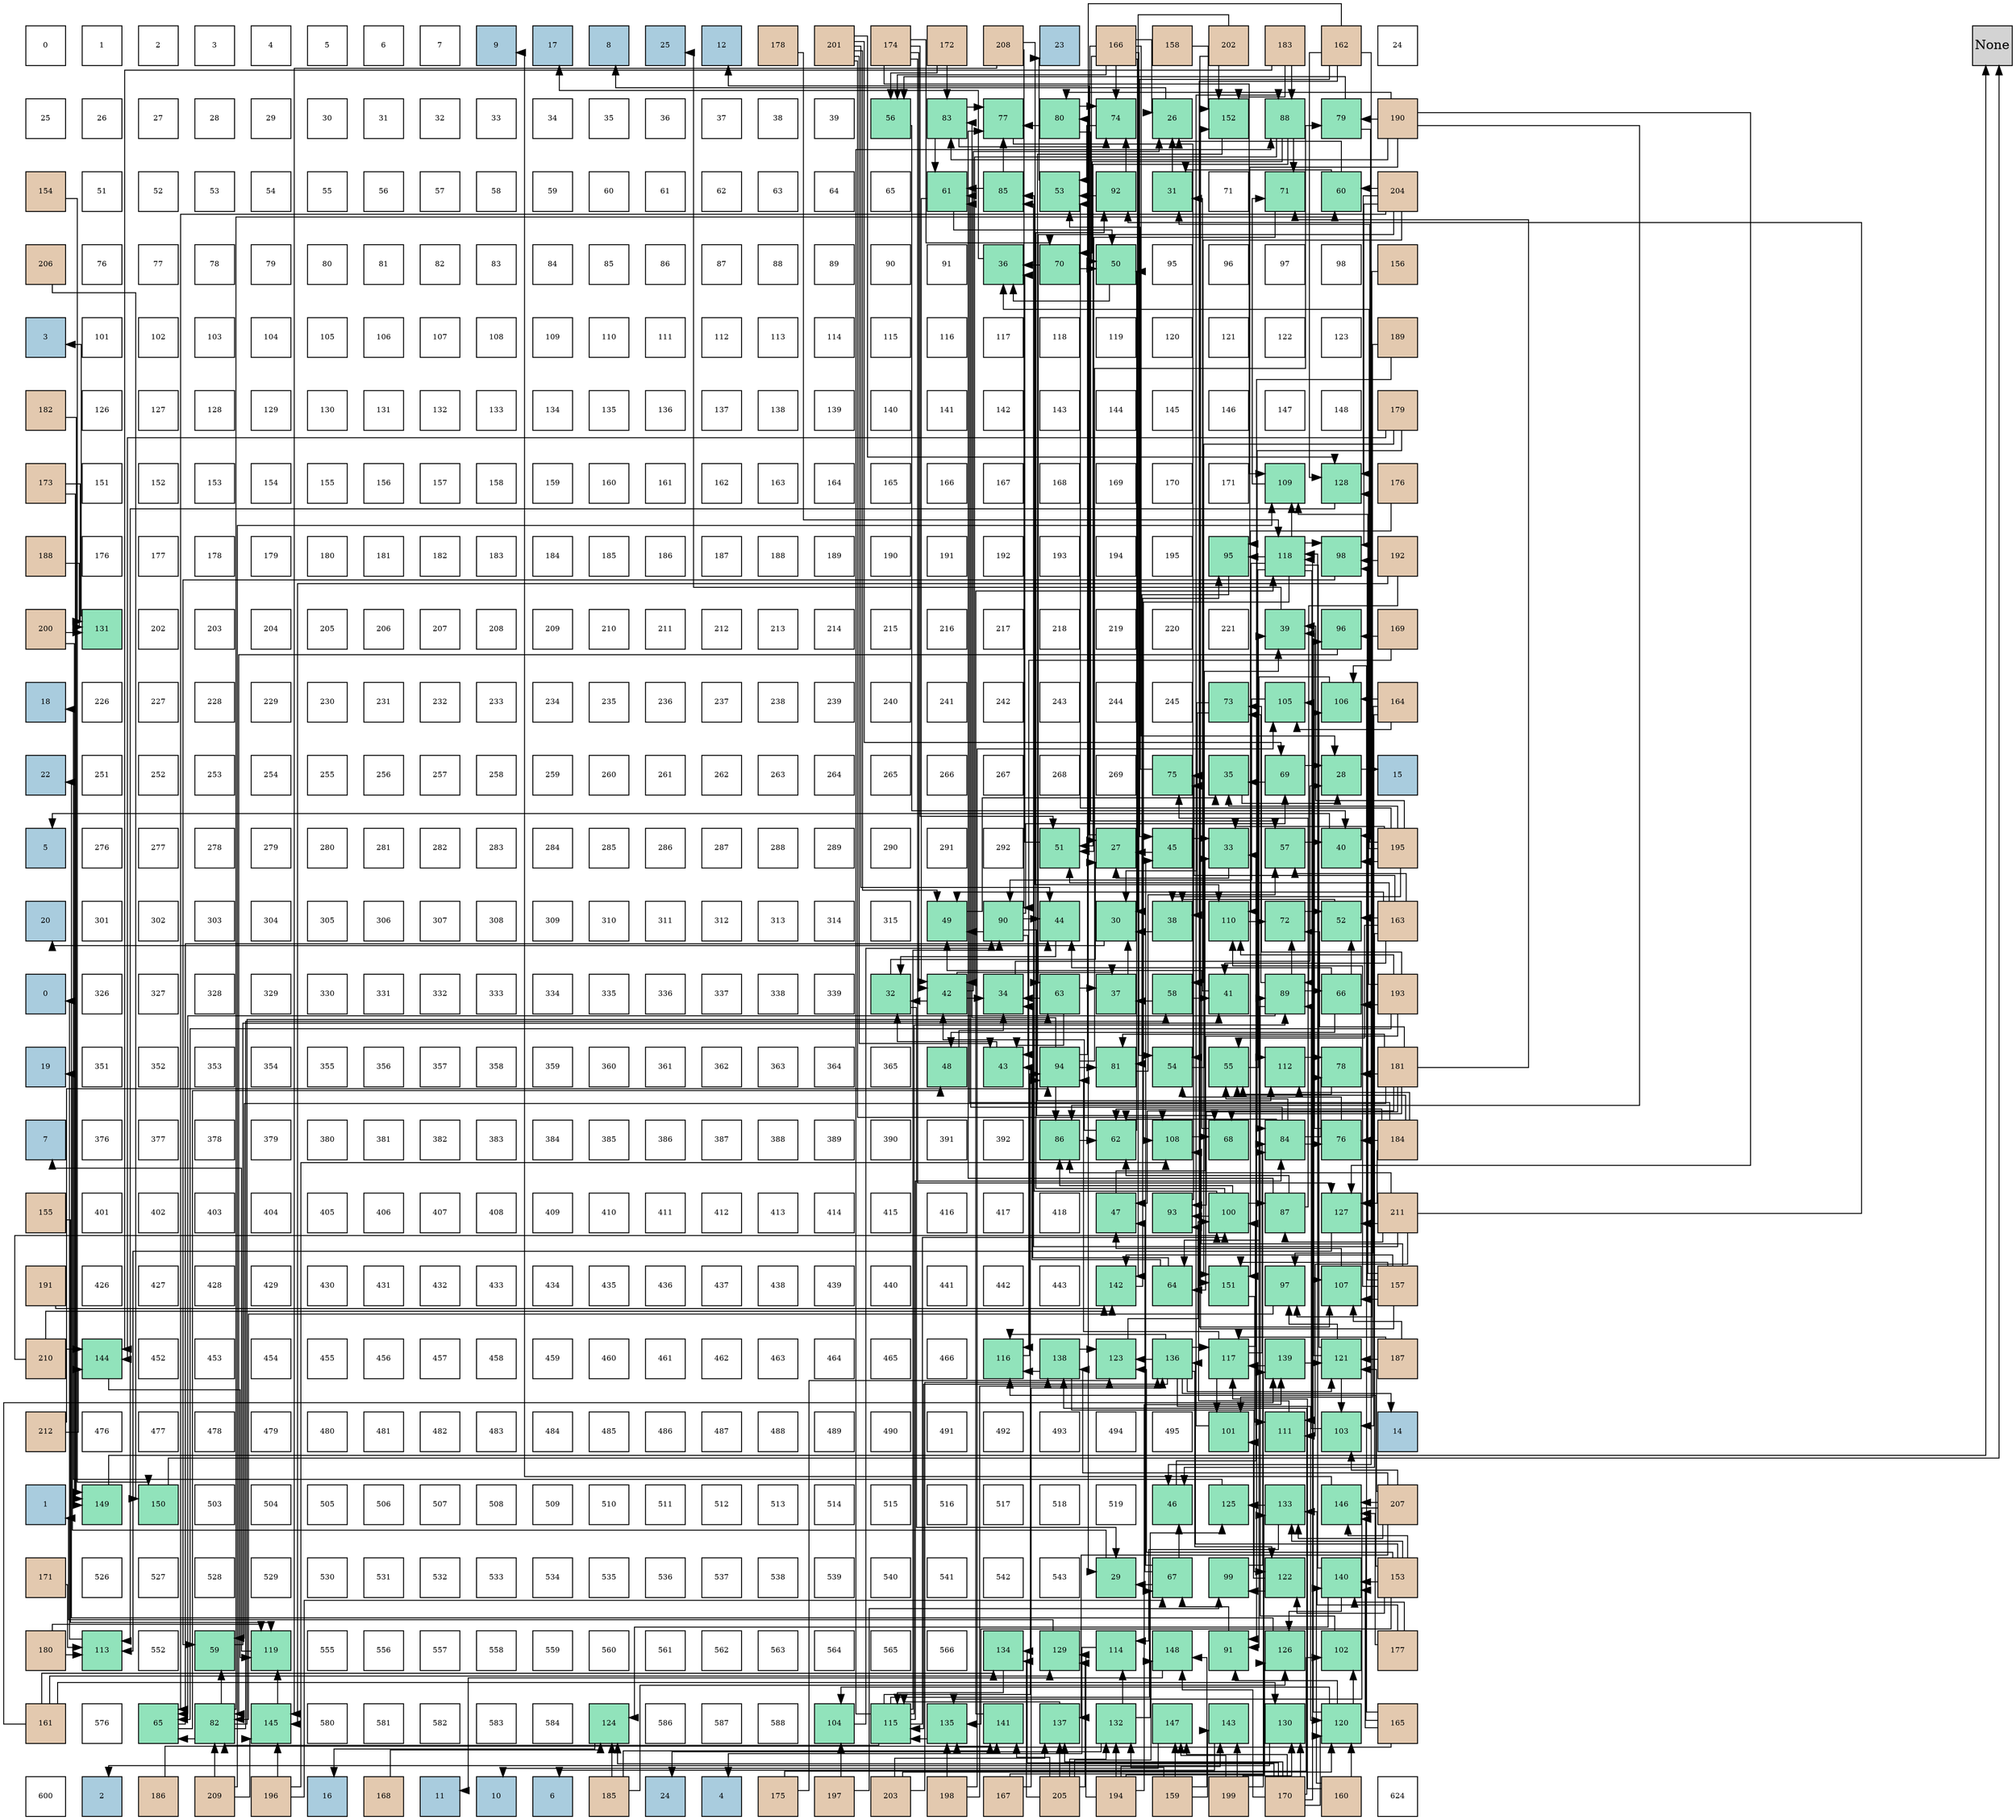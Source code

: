 digraph layout{
 rankdir=TB;
 splines=ortho;
 node [style=filled shape=square fixedsize=true width=0.6];
0[label="0", fontsize=8, fillcolor="#ffffff"];
1[label="1", fontsize=8, fillcolor="#ffffff"];
2[label="2", fontsize=8, fillcolor="#ffffff"];
3[label="3", fontsize=8, fillcolor="#ffffff"];
4[label="4", fontsize=8, fillcolor="#ffffff"];
5[label="5", fontsize=8, fillcolor="#ffffff"];
6[label="6", fontsize=8, fillcolor="#ffffff"];
7[label="7", fontsize=8, fillcolor="#ffffff"];
8[label="9", fontsize=8, fillcolor="#a9ccde"];
9[label="17", fontsize=8, fillcolor="#a9ccde"];
10[label="8", fontsize=8, fillcolor="#a9ccde"];
11[label="25", fontsize=8, fillcolor="#a9ccde"];
12[label="12", fontsize=8, fillcolor="#a9ccde"];
13[label="178", fontsize=8, fillcolor="#e3c9af"];
14[label="201", fontsize=8, fillcolor="#e3c9af"];
15[label="174", fontsize=8, fillcolor="#e3c9af"];
16[label="172", fontsize=8, fillcolor="#e3c9af"];
17[label="208", fontsize=8, fillcolor="#e3c9af"];
18[label="23", fontsize=8, fillcolor="#a9ccde"];
19[label="166", fontsize=8, fillcolor="#e3c9af"];
20[label="158", fontsize=8, fillcolor="#e3c9af"];
21[label="202", fontsize=8, fillcolor="#e3c9af"];
22[label="183", fontsize=8, fillcolor="#e3c9af"];
23[label="162", fontsize=8, fillcolor="#e3c9af"];
24[label="24", fontsize=8, fillcolor="#ffffff"];
25[label="25", fontsize=8, fillcolor="#ffffff"];
26[label="26", fontsize=8, fillcolor="#ffffff"];
27[label="27", fontsize=8, fillcolor="#ffffff"];
28[label="28", fontsize=8, fillcolor="#ffffff"];
29[label="29", fontsize=8, fillcolor="#ffffff"];
30[label="30", fontsize=8, fillcolor="#ffffff"];
31[label="31", fontsize=8, fillcolor="#ffffff"];
32[label="32", fontsize=8, fillcolor="#ffffff"];
33[label="33", fontsize=8, fillcolor="#ffffff"];
34[label="34", fontsize=8, fillcolor="#ffffff"];
35[label="35", fontsize=8, fillcolor="#ffffff"];
36[label="36", fontsize=8, fillcolor="#ffffff"];
37[label="37", fontsize=8, fillcolor="#ffffff"];
38[label="38", fontsize=8, fillcolor="#ffffff"];
39[label="39", fontsize=8, fillcolor="#ffffff"];
40[label="56", fontsize=8, fillcolor="#91e3bb"];
41[label="83", fontsize=8, fillcolor="#91e3bb"];
42[label="77", fontsize=8, fillcolor="#91e3bb"];
43[label="80", fontsize=8, fillcolor="#91e3bb"];
44[label="74", fontsize=8, fillcolor="#91e3bb"];
45[label="26", fontsize=8, fillcolor="#91e3bb"];
46[label="152", fontsize=8, fillcolor="#91e3bb"];
47[label="88", fontsize=8, fillcolor="#91e3bb"];
48[label="79", fontsize=8, fillcolor="#91e3bb"];
49[label="190", fontsize=8, fillcolor="#e3c9af"];
50[label="154", fontsize=8, fillcolor="#e3c9af"];
51[label="51", fontsize=8, fillcolor="#ffffff"];
52[label="52", fontsize=8, fillcolor="#ffffff"];
53[label="53", fontsize=8, fillcolor="#ffffff"];
54[label="54", fontsize=8, fillcolor="#ffffff"];
55[label="55", fontsize=8, fillcolor="#ffffff"];
56[label="56", fontsize=8, fillcolor="#ffffff"];
57[label="57", fontsize=8, fillcolor="#ffffff"];
58[label="58", fontsize=8, fillcolor="#ffffff"];
59[label="59", fontsize=8, fillcolor="#ffffff"];
60[label="60", fontsize=8, fillcolor="#ffffff"];
61[label="61", fontsize=8, fillcolor="#ffffff"];
62[label="62", fontsize=8, fillcolor="#ffffff"];
63[label="63", fontsize=8, fillcolor="#ffffff"];
64[label="64", fontsize=8, fillcolor="#ffffff"];
65[label="65", fontsize=8, fillcolor="#ffffff"];
66[label="61", fontsize=8, fillcolor="#91e3bb"];
67[label="85", fontsize=8, fillcolor="#91e3bb"];
68[label="53", fontsize=8, fillcolor="#91e3bb"];
69[label="92", fontsize=8, fillcolor="#91e3bb"];
70[label="31", fontsize=8, fillcolor="#91e3bb"];
71[label="71", fontsize=8, fillcolor="#ffffff"];
72[label="71", fontsize=8, fillcolor="#91e3bb"];
73[label="60", fontsize=8, fillcolor="#91e3bb"];
74[label="204", fontsize=8, fillcolor="#e3c9af"];
75[label="206", fontsize=8, fillcolor="#e3c9af"];
76[label="76", fontsize=8, fillcolor="#ffffff"];
77[label="77", fontsize=8, fillcolor="#ffffff"];
78[label="78", fontsize=8, fillcolor="#ffffff"];
79[label="79", fontsize=8, fillcolor="#ffffff"];
80[label="80", fontsize=8, fillcolor="#ffffff"];
81[label="81", fontsize=8, fillcolor="#ffffff"];
82[label="82", fontsize=8, fillcolor="#ffffff"];
83[label="83", fontsize=8, fillcolor="#ffffff"];
84[label="84", fontsize=8, fillcolor="#ffffff"];
85[label="85", fontsize=8, fillcolor="#ffffff"];
86[label="86", fontsize=8, fillcolor="#ffffff"];
87[label="87", fontsize=8, fillcolor="#ffffff"];
88[label="88", fontsize=8, fillcolor="#ffffff"];
89[label="89", fontsize=8, fillcolor="#ffffff"];
90[label="90", fontsize=8, fillcolor="#ffffff"];
91[label="91", fontsize=8, fillcolor="#ffffff"];
92[label="36", fontsize=8, fillcolor="#91e3bb"];
93[label="70", fontsize=8, fillcolor="#91e3bb"];
94[label="50", fontsize=8, fillcolor="#91e3bb"];
95[label="95", fontsize=8, fillcolor="#ffffff"];
96[label="96", fontsize=8, fillcolor="#ffffff"];
97[label="97", fontsize=8, fillcolor="#ffffff"];
98[label="98", fontsize=8, fillcolor="#ffffff"];
99[label="156", fontsize=8, fillcolor="#e3c9af"];
100[label="3", fontsize=8, fillcolor="#a9ccde"];
101[label="101", fontsize=8, fillcolor="#ffffff"];
102[label="102", fontsize=8, fillcolor="#ffffff"];
103[label="103", fontsize=8, fillcolor="#ffffff"];
104[label="104", fontsize=8, fillcolor="#ffffff"];
105[label="105", fontsize=8, fillcolor="#ffffff"];
106[label="106", fontsize=8, fillcolor="#ffffff"];
107[label="107", fontsize=8, fillcolor="#ffffff"];
108[label="108", fontsize=8, fillcolor="#ffffff"];
109[label="109", fontsize=8, fillcolor="#ffffff"];
110[label="110", fontsize=8, fillcolor="#ffffff"];
111[label="111", fontsize=8, fillcolor="#ffffff"];
112[label="112", fontsize=8, fillcolor="#ffffff"];
113[label="113", fontsize=8, fillcolor="#ffffff"];
114[label="114", fontsize=8, fillcolor="#ffffff"];
115[label="115", fontsize=8, fillcolor="#ffffff"];
116[label="116", fontsize=8, fillcolor="#ffffff"];
117[label="117", fontsize=8, fillcolor="#ffffff"];
118[label="118", fontsize=8, fillcolor="#ffffff"];
119[label="119", fontsize=8, fillcolor="#ffffff"];
120[label="120", fontsize=8, fillcolor="#ffffff"];
121[label="121", fontsize=8, fillcolor="#ffffff"];
122[label="122", fontsize=8, fillcolor="#ffffff"];
123[label="123", fontsize=8, fillcolor="#ffffff"];
124[label="189", fontsize=8, fillcolor="#e3c9af"];
125[label="182", fontsize=8, fillcolor="#e3c9af"];
126[label="126", fontsize=8, fillcolor="#ffffff"];
127[label="127", fontsize=8, fillcolor="#ffffff"];
128[label="128", fontsize=8, fillcolor="#ffffff"];
129[label="129", fontsize=8, fillcolor="#ffffff"];
130[label="130", fontsize=8, fillcolor="#ffffff"];
131[label="131", fontsize=8, fillcolor="#ffffff"];
132[label="132", fontsize=8, fillcolor="#ffffff"];
133[label="133", fontsize=8, fillcolor="#ffffff"];
134[label="134", fontsize=8, fillcolor="#ffffff"];
135[label="135", fontsize=8, fillcolor="#ffffff"];
136[label="136", fontsize=8, fillcolor="#ffffff"];
137[label="137", fontsize=8, fillcolor="#ffffff"];
138[label="138", fontsize=8, fillcolor="#ffffff"];
139[label="139", fontsize=8, fillcolor="#ffffff"];
140[label="140", fontsize=8, fillcolor="#ffffff"];
141[label="141", fontsize=8, fillcolor="#ffffff"];
142[label="142", fontsize=8, fillcolor="#ffffff"];
143[label="143", fontsize=8, fillcolor="#ffffff"];
144[label="144", fontsize=8, fillcolor="#ffffff"];
145[label="145", fontsize=8, fillcolor="#ffffff"];
146[label="146", fontsize=8, fillcolor="#ffffff"];
147[label="147", fontsize=8, fillcolor="#ffffff"];
148[label="148", fontsize=8, fillcolor="#ffffff"];
149[label="179", fontsize=8, fillcolor="#e3c9af"];
150[label="173", fontsize=8, fillcolor="#e3c9af"];
151[label="151", fontsize=8, fillcolor="#ffffff"];
152[label="152", fontsize=8, fillcolor="#ffffff"];
153[label="153", fontsize=8, fillcolor="#ffffff"];
154[label="154", fontsize=8, fillcolor="#ffffff"];
155[label="155", fontsize=8, fillcolor="#ffffff"];
156[label="156", fontsize=8, fillcolor="#ffffff"];
157[label="157", fontsize=8, fillcolor="#ffffff"];
158[label="158", fontsize=8, fillcolor="#ffffff"];
159[label="159", fontsize=8, fillcolor="#ffffff"];
160[label="160", fontsize=8, fillcolor="#ffffff"];
161[label="161", fontsize=8, fillcolor="#ffffff"];
162[label="162", fontsize=8, fillcolor="#ffffff"];
163[label="163", fontsize=8, fillcolor="#ffffff"];
164[label="164", fontsize=8, fillcolor="#ffffff"];
165[label="165", fontsize=8, fillcolor="#ffffff"];
166[label="166", fontsize=8, fillcolor="#ffffff"];
167[label="167", fontsize=8, fillcolor="#ffffff"];
168[label="168", fontsize=8, fillcolor="#ffffff"];
169[label="169", fontsize=8, fillcolor="#ffffff"];
170[label="170", fontsize=8, fillcolor="#ffffff"];
171[label="171", fontsize=8, fillcolor="#ffffff"];
172[label="109", fontsize=8, fillcolor="#91e3bb"];
173[label="128", fontsize=8, fillcolor="#91e3bb"];
174[label="176", fontsize=8, fillcolor="#e3c9af"];
175[label="188", fontsize=8, fillcolor="#e3c9af"];
176[label="176", fontsize=8, fillcolor="#ffffff"];
177[label="177", fontsize=8, fillcolor="#ffffff"];
178[label="178", fontsize=8, fillcolor="#ffffff"];
179[label="179", fontsize=8, fillcolor="#ffffff"];
180[label="180", fontsize=8, fillcolor="#ffffff"];
181[label="181", fontsize=8, fillcolor="#ffffff"];
182[label="182", fontsize=8, fillcolor="#ffffff"];
183[label="183", fontsize=8, fillcolor="#ffffff"];
184[label="184", fontsize=8, fillcolor="#ffffff"];
185[label="185", fontsize=8, fillcolor="#ffffff"];
186[label="186", fontsize=8, fillcolor="#ffffff"];
187[label="187", fontsize=8, fillcolor="#ffffff"];
188[label="188", fontsize=8, fillcolor="#ffffff"];
189[label="189", fontsize=8, fillcolor="#ffffff"];
190[label="190", fontsize=8, fillcolor="#ffffff"];
191[label="191", fontsize=8, fillcolor="#ffffff"];
192[label="192", fontsize=8, fillcolor="#ffffff"];
193[label="193", fontsize=8, fillcolor="#ffffff"];
194[label="194", fontsize=8, fillcolor="#ffffff"];
195[label="195", fontsize=8, fillcolor="#ffffff"];
196[label="95", fontsize=8, fillcolor="#91e3bb"];
197[label="118", fontsize=8, fillcolor="#91e3bb"];
198[label="98", fontsize=8, fillcolor="#91e3bb"];
199[label="192", fontsize=8, fillcolor="#e3c9af"];
200[label="200", fontsize=8, fillcolor="#e3c9af"];
201[label="131", fontsize=8, fillcolor="#91e3bb"];
202[label="202", fontsize=8, fillcolor="#ffffff"];
203[label="203", fontsize=8, fillcolor="#ffffff"];
204[label="204", fontsize=8, fillcolor="#ffffff"];
205[label="205", fontsize=8, fillcolor="#ffffff"];
206[label="206", fontsize=8, fillcolor="#ffffff"];
207[label="207", fontsize=8, fillcolor="#ffffff"];
208[label="208", fontsize=8, fillcolor="#ffffff"];
209[label="209", fontsize=8, fillcolor="#ffffff"];
210[label="210", fontsize=8, fillcolor="#ffffff"];
211[label="211", fontsize=8, fillcolor="#ffffff"];
212[label="212", fontsize=8, fillcolor="#ffffff"];
213[label="213", fontsize=8, fillcolor="#ffffff"];
214[label="214", fontsize=8, fillcolor="#ffffff"];
215[label="215", fontsize=8, fillcolor="#ffffff"];
216[label="216", fontsize=8, fillcolor="#ffffff"];
217[label="217", fontsize=8, fillcolor="#ffffff"];
218[label="218", fontsize=8, fillcolor="#ffffff"];
219[label="219", fontsize=8, fillcolor="#ffffff"];
220[label="220", fontsize=8, fillcolor="#ffffff"];
221[label="221", fontsize=8, fillcolor="#ffffff"];
222[label="39", fontsize=8, fillcolor="#91e3bb"];
223[label="96", fontsize=8, fillcolor="#91e3bb"];
224[label="169", fontsize=8, fillcolor="#e3c9af"];
225[label="18", fontsize=8, fillcolor="#a9ccde"];
226[label="226", fontsize=8, fillcolor="#ffffff"];
227[label="227", fontsize=8, fillcolor="#ffffff"];
228[label="228", fontsize=8, fillcolor="#ffffff"];
229[label="229", fontsize=8, fillcolor="#ffffff"];
230[label="230", fontsize=8, fillcolor="#ffffff"];
231[label="231", fontsize=8, fillcolor="#ffffff"];
232[label="232", fontsize=8, fillcolor="#ffffff"];
233[label="233", fontsize=8, fillcolor="#ffffff"];
234[label="234", fontsize=8, fillcolor="#ffffff"];
235[label="235", fontsize=8, fillcolor="#ffffff"];
236[label="236", fontsize=8, fillcolor="#ffffff"];
237[label="237", fontsize=8, fillcolor="#ffffff"];
238[label="238", fontsize=8, fillcolor="#ffffff"];
239[label="239", fontsize=8, fillcolor="#ffffff"];
240[label="240", fontsize=8, fillcolor="#ffffff"];
241[label="241", fontsize=8, fillcolor="#ffffff"];
242[label="242", fontsize=8, fillcolor="#ffffff"];
243[label="243", fontsize=8, fillcolor="#ffffff"];
244[label="244", fontsize=8, fillcolor="#ffffff"];
245[label="245", fontsize=8, fillcolor="#ffffff"];
246[label="73", fontsize=8, fillcolor="#91e3bb"];
247[label="105", fontsize=8, fillcolor="#91e3bb"];
248[label="106", fontsize=8, fillcolor="#91e3bb"];
249[label="164", fontsize=8, fillcolor="#e3c9af"];
250[label="22", fontsize=8, fillcolor="#a9ccde"];
251[label="251", fontsize=8, fillcolor="#ffffff"];
252[label="252", fontsize=8, fillcolor="#ffffff"];
253[label="253", fontsize=8, fillcolor="#ffffff"];
254[label="254", fontsize=8, fillcolor="#ffffff"];
255[label="255", fontsize=8, fillcolor="#ffffff"];
256[label="256", fontsize=8, fillcolor="#ffffff"];
257[label="257", fontsize=8, fillcolor="#ffffff"];
258[label="258", fontsize=8, fillcolor="#ffffff"];
259[label="259", fontsize=8, fillcolor="#ffffff"];
260[label="260", fontsize=8, fillcolor="#ffffff"];
261[label="261", fontsize=8, fillcolor="#ffffff"];
262[label="262", fontsize=8, fillcolor="#ffffff"];
263[label="263", fontsize=8, fillcolor="#ffffff"];
264[label="264", fontsize=8, fillcolor="#ffffff"];
265[label="265", fontsize=8, fillcolor="#ffffff"];
266[label="266", fontsize=8, fillcolor="#ffffff"];
267[label="267", fontsize=8, fillcolor="#ffffff"];
268[label="268", fontsize=8, fillcolor="#ffffff"];
269[label="269", fontsize=8, fillcolor="#ffffff"];
270[label="75", fontsize=8, fillcolor="#91e3bb"];
271[label="35", fontsize=8, fillcolor="#91e3bb"];
272[label="69", fontsize=8, fillcolor="#91e3bb"];
273[label="28", fontsize=8, fillcolor="#91e3bb"];
274[label="15", fontsize=8, fillcolor="#a9ccde"];
275[label="5", fontsize=8, fillcolor="#a9ccde"];
276[label="276", fontsize=8, fillcolor="#ffffff"];
277[label="277", fontsize=8, fillcolor="#ffffff"];
278[label="278", fontsize=8, fillcolor="#ffffff"];
279[label="279", fontsize=8, fillcolor="#ffffff"];
280[label="280", fontsize=8, fillcolor="#ffffff"];
281[label="281", fontsize=8, fillcolor="#ffffff"];
282[label="282", fontsize=8, fillcolor="#ffffff"];
283[label="283", fontsize=8, fillcolor="#ffffff"];
284[label="284", fontsize=8, fillcolor="#ffffff"];
285[label="285", fontsize=8, fillcolor="#ffffff"];
286[label="286", fontsize=8, fillcolor="#ffffff"];
287[label="287", fontsize=8, fillcolor="#ffffff"];
288[label="288", fontsize=8, fillcolor="#ffffff"];
289[label="289", fontsize=8, fillcolor="#ffffff"];
290[label="290", fontsize=8, fillcolor="#ffffff"];
291[label="291", fontsize=8, fillcolor="#ffffff"];
292[label="292", fontsize=8, fillcolor="#ffffff"];
293[label="51", fontsize=8, fillcolor="#91e3bb"];
294[label="27", fontsize=8, fillcolor="#91e3bb"];
295[label="45", fontsize=8, fillcolor="#91e3bb"];
296[label="33", fontsize=8, fillcolor="#91e3bb"];
297[label="57", fontsize=8, fillcolor="#91e3bb"];
298[label="40", fontsize=8, fillcolor="#91e3bb"];
299[label="195", fontsize=8, fillcolor="#e3c9af"];
300[label="20", fontsize=8, fillcolor="#a9ccde"];
301[label="301", fontsize=8, fillcolor="#ffffff"];
302[label="302", fontsize=8, fillcolor="#ffffff"];
303[label="303", fontsize=8, fillcolor="#ffffff"];
304[label="304", fontsize=8, fillcolor="#ffffff"];
305[label="305", fontsize=8, fillcolor="#ffffff"];
306[label="306", fontsize=8, fillcolor="#ffffff"];
307[label="307", fontsize=8, fillcolor="#ffffff"];
308[label="308", fontsize=8, fillcolor="#ffffff"];
309[label="309", fontsize=8, fillcolor="#ffffff"];
310[label="310", fontsize=8, fillcolor="#ffffff"];
311[label="311", fontsize=8, fillcolor="#ffffff"];
312[label="312", fontsize=8, fillcolor="#ffffff"];
313[label="313", fontsize=8, fillcolor="#ffffff"];
314[label="314", fontsize=8, fillcolor="#ffffff"];
315[label="315", fontsize=8, fillcolor="#ffffff"];
316[label="49", fontsize=8, fillcolor="#91e3bb"];
317[label="90", fontsize=8, fillcolor="#91e3bb"];
318[label="44", fontsize=8, fillcolor="#91e3bb"];
319[label="30", fontsize=8, fillcolor="#91e3bb"];
320[label="38", fontsize=8, fillcolor="#91e3bb"];
321[label="110", fontsize=8, fillcolor="#91e3bb"];
322[label="72", fontsize=8, fillcolor="#91e3bb"];
323[label="52", fontsize=8, fillcolor="#91e3bb"];
324[label="163", fontsize=8, fillcolor="#e3c9af"];
325[label="0", fontsize=8, fillcolor="#a9ccde"];
326[label="326", fontsize=8, fillcolor="#ffffff"];
327[label="327", fontsize=8, fillcolor="#ffffff"];
328[label="328", fontsize=8, fillcolor="#ffffff"];
329[label="329", fontsize=8, fillcolor="#ffffff"];
330[label="330", fontsize=8, fillcolor="#ffffff"];
331[label="331", fontsize=8, fillcolor="#ffffff"];
332[label="332", fontsize=8, fillcolor="#ffffff"];
333[label="333", fontsize=8, fillcolor="#ffffff"];
334[label="334", fontsize=8, fillcolor="#ffffff"];
335[label="335", fontsize=8, fillcolor="#ffffff"];
336[label="336", fontsize=8, fillcolor="#ffffff"];
337[label="337", fontsize=8, fillcolor="#ffffff"];
338[label="338", fontsize=8, fillcolor="#ffffff"];
339[label="339", fontsize=8, fillcolor="#ffffff"];
340[label="32", fontsize=8, fillcolor="#91e3bb"];
341[label="42", fontsize=8, fillcolor="#91e3bb"];
342[label="34", fontsize=8, fillcolor="#91e3bb"];
343[label="63", fontsize=8, fillcolor="#91e3bb"];
344[label="37", fontsize=8, fillcolor="#91e3bb"];
345[label="58", fontsize=8, fillcolor="#91e3bb"];
346[label="41", fontsize=8, fillcolor="#91e3bb"];
347[label="89", fontsize=8, fillcolor="#91e3bb"];
348[label="66", fontsize=8, fillcolor="#91e3bb"];
349[label="193", fontsize=8, fillcolor="#e3c9af"];
350[label="19", fontsize=8, fillcolor="#a9ccde"];
351[label="351", fontsize=8, fillcolor="#ffffff"];
352[label="352", fontsize=8, fillcolor="#ffffff"];
353[label="353", fontsize=8, fillcolor="#ffffff"];
354[label="354", fontsize=8, fillcolor="#ffffff"];
355[label="355", fontsize=8, fillcolor="#ffffff"];
356[label="356", fontsize=8, fillcolor="#ffffff"];
357[label="357", fontsize=8, fillcolor="#ffffff"];
358[label="358", fontsize=8, fillcolor="#ffffff"];
359[label="359", fontsize=8, fillcolor="#ffffff"];
360[label="360", fontsize=8, fillcolor="#ffffff"];
361[label="361", fontsize=8, fillcolor="#ffffff"];
362[label="362", fontsize=8, fillcolor="#ffffff"];
363[label="363", fontsize=8, fillcolor="#ffffff"];
364[label="364", fontsize=8, fillcolor="#ffffff"];
365[label="365", fontsize=8, fillcolor="#ffffff"];
366[label="48", fontsize=8, fillcolor="#91e3bb"];
367[label="43", fontsize=8, fillcolor="#91e3bb"];
368[label="94", fontsize=8, fillcolor="#91e3bb"];
369[label="81", fontsize=8, fillcolor="#91e3bb"];
370[label="54", fontsize=8, fillcolor="#91e3bb"];
371[label="55", fontsize=8, fillcolor="#91e3bb"];
372[label="112", fontsize=8, fillcolor="#91e3bb"];
373[label="78", fontsize=8, fillcolor="#91e3bb"];
374[label="181", fontsize=8, fillcolor="#e3c9af"];
375[label="7", fontsize=8, fillcolor="#a9ccde"];
376[label="376", fontsize=8, fillcolor="#ffffff"];
377[label="377", fontsize=8, fillcolor="#ffffff"];
378[label="378", fontsize=8, fillcolor="#ffffff"];
379[label="379", fontsize=8, fillcolor="#ffffff"];
380[label="380", fontsize=8, fillcolor="#ffffff"];
381[label="381", fontsize=8, fillcolor="#ffffff"];
382[label="382", fontsize=8, fillcolor="#ffffff"];
383[label="383", fontsize=8, fillcolor="#ffffff"];
384[label="384", fontsize=8, fillcolor="#ffffff"];
385[label="385", fontsize=8, fillcolor="#ffffff"];
386[label="386", fontsize=8, fillcolor="#ffffff"];
387[label="387", fontsize=8, fillcolor="#ffffff"];
388[label="388", fontsize=8, fillcolor="#ffffff"];
389[label="389", fontsize=8, fillcolor="#ffffff"];
390[label="390", fontsize=8, fillcolor="#ffffff"];
391[label="391", fontsize=8, fillcolor="#ffffff"];
392[label="392", fontsize=8, fillcolor="#ffffff"];
393[label="86", fontsize=8, fillcolor="#91e3bb"];
394[label="62", fontsize=8, fillcolor="#91e3bb"];
395[label="108", fontsize=8, fillcolor="#91e3bb"];
396[label="68", fontsize=8, fillcolor="#91e3bb"];
397[label="84", fontsize=8, fillcolor="#91e3bb"];
398[label="76", fontsize=8, fillcolor="#91e3bb"];
399[label="184", fontsize=8, fillcolor="#e3c9af"];
400[label="155", fontsize=8, fillcolor="#e3c9af"];
401[label="401", fontsize=8, fillcolor="#ffffff"];
402[label="402", fontsize=8, fillcolor="#ffffff"];
403[label="403", fontsize=8, fillcolor="#ffffff"];
404[label="404", fontsize=8, fillcolor="#ffffff"];
405[label="405", fontsize=8, fillcolor="#ffffff"];
406[label="406", fontsize=8, fillcolor="#ffffff"];
407[label="407", fontsize=8, fillcolor="#ffffff"];
408[label="408", fontsize=8, fillcolor="#ffffff"];
409[label="409", fontsize=8, fillcolor="#ffffff"];
410[label="410", fontsize=8, fillcolor="#ffffff"];
411[label="411", fontsize=8, fillcolor="#ffffff"];
412[label="412", fontsize=8, fillcolor="#ffffff"];
413[label="413", fontsize=8, fillcolor="#ffffff"];
414[label="414", fontsize=8, fillcolor="#ffffff"];
415[label="415", fontsize=8, fillcolor="#ffffff"];
416[label="416", fontsize=8, fillcolor="#ffffff"];
417[label="417", fontsize=8, fillcolor="#ffffff"];
418[label="418", fontsize=8, fillcolor="#ffffff"];
419[label="47", fontsize=8, fillcolor="#91e3bb"];
420[label="93", fontsize=8, fillcolor="#91e3bb"];
421[label="100", fontsize=8, fillcolor="#91e3bb"];
422[label="87", fontsize=8, fillcolor="#91e3bb"];
423[label="127", fontsize=8, fillcolor="#91e3bb"];
424[label="211", fontsize=8, fillcolor="#e3c9af"];
425[label="191", fontsize=8, fillcolor="#e3c9af"];
426[label="426", fontsize=8, fillcolor="#ffffff"];
427[label="427", fontsize=8, fillcolor="#ffffff"];
428[label="428", fontsize=8, fillcolor="#ffffff"];
429[label="429", fontsize=8, fillcolor="#ffffff"];
430[label="430", fontsize=8, fillcolor="#ffffff"];
431[label="431", fontsize=8, fillcolor="#ffffff"];
432[label="432", fontsize=8, fillcolor="#ffffff"];
433[label="433", fontsize=8, fillcolor="#ffffff"];
434[label="434", fontsize=8, fillcolor="#ffffff"];
435[label="435", fontsize=8, fillcolor="#ffffff"];
436[label="436", fontsize=8, fillcolor="#ffffff"];
437[label="437", fontsize=8, fillcolor="#ffffff"];
438[label="438", fontsize=8, fillcolor="#ffffff"];
439[label="439", fontsize=8, fillcolor="#ffffff"];
440[label="440", fontsize=8, fillcolor="#ffffff"];
441[label="441", fontsize=8, fillcolor="#ffffff"];
442[label="442", fontsize=8, fillcolor="#ffffff"];
443[label="443", fontsize=8, fillcolor="#ffffff"];
444[label="142", fontsize=8, fillcolor="#91e3bb"];
445[label="64", fontsize=8, fillcolor="#91e3bb"];
446[label="151", fontsize=8, fillcolor="#91e3bb"];
447[label="97", fontsize=8, fillcolor="#91e3bb"];
448[label="107", fontsize=8, fillcolor="#91e3bb"];
449[label="157", fontsize=8, fillcolor="#e3c9af"];
450[label="210", fontsize=8, fillcolor="#e3c9af"];
451[label="144", fontsize=8, fillcolor="#91e3bb"];
452[label="452", fontsize=8, fillcolor="#ffffff"];
453[label="453", fontsize=8, fillcolor="#ffffff"];
454[label="454", fontsize=8, fillcolor="#ffffff"];
455[label="455", fontsize=8, fillcolor="#ffffff"];
456[label="456", fontsize=8, fillcolor="#ffffff"];
457[label="457", fontsize=8, fillcolor="#ffffff"];
458[label="458", fontsize=8, fillcolor="#ffffff"];
459[label="459", fontsize=8, fillcolor="#ffffff"];
460[label="460", fontsize=8, fillcolor="#ffffff"];
461[label="461", fontsize=8, fillcolor="#ffffff"];
462[label="462", fontsize=8, fillcolor="#ffffff"];
463[label="463", fontsize=8, fillcolor="#ffffff"];
464[label="464", fontsize=8, fillcolor="#ffffff"];
465[label="465", fontsize=8, fillcolor="#ffffff"];
466[label="466", fontsize=8, fillcolor="#ffffff"];
467[label="116", fontsize=8, fillcolor="#91e3bb"];
468[label="138", fontsize=8, fillcolor="#91e3bb"];
469[label="123", fontsize=8, fillcolor="#91e3bb"];
470[label="136", fontsize=8, fillcolor="#91e3bb"];
471[label="117", fontsize=8, fillcolor="#91e3bb"];
472[label="139", fontsize=8, fillcolor="#91e3bb"];
473[label="121", fontsize=8, fillcolor="#91e3bb"];
474[label="187", fontsize=8, fillcolor="#e3c9af"];
475[label="212", fontsize=8, fillcolor="#e3c9af"];
476[label="476", fontsize=8, fillcolor="#ffffff"];
477[label="477", fontsize=8, fillcolor="#ffffff"];
478[label="478", fontsize=8, fillcolor="#ffffff"];
479[label="479", fontsize=8, fillcolor="#ffffff"];
480[label="480", fontsize=8, fillcolor="#ffffff"];
481[label="481", fontsize=8, fillcolor="#ffffff"];
482[label="482", fontsize=8, fillcolor="#ffffff"];
483[label="483", fontsize=8, fillcolor="#ffffff"];
484[label="484", fontsize=8, fillcolor="#ffffff"];
485[label="485", fontsize=8, fillcolor="#ffffff"];
486[label="486", fontsize=8, fillcolor="#ffffff"];
487[label="487", fontsize=8, fillcolor="#ffffff"];
488[label="488", fontsize=8, fillcolor="#ffffff"];
489[label="489", fontsize=8, fillcolor="#ffffff"];
490[label="490", fontsize=8, fillcolor="#ffffff"];
491[label="491", fontsize=8, fillcolor="#ffffff"];
492[label="492", fontsize=8, fillcolor="#ffffff"];
493[label="493", fontsize=8, fillcolor="#ffffff"];
494[label="494", fontsize=8, fillcolor="#ffffff"];
495[label="495", fontsize=8, fillcolor="#ffffff"];
496[label="101", fontsize=8, fillcolor="#91e3bb"];
497[label="111", fontsize=8, fillcolor="#91e3bb"];
498[label="103", fontsize=8, fillcolor="#91e3bb"];
499[label="14", fontsize=8, fillcolor="#a9ccde"];
500[label="1", fontsize=8, fillcolor="#a9ccde"];
501[label="149", fontsize=8, fillcolor="#91e3bb"];
502[label="150", fontsize=8, fillcolor="#91e3bb"];
503[label="503", fontsize=8, fillcolor="#ffffff"];
504[label="504", fontsize=8, fillcolor="#ffffff"];
505[label="505", fontsize=8, fillcolor="#ffffff"];
506[label="506", fontsize=8, fillcolor="#ffffff"];
507[label="507", fontsize=8, fillcolor="#ffffff"];
508[label="508", fontsize=8, fillcolor="#ffffff"];
509[label="509", fontsize=8, fillcolor="#ffffff"];
510[label="510", fontsize=8, fillcolor="#ffffff"];
511[label="511", fontsize=8, fillcolor="#ffffff"];
512[label="512", fontsize=8, fillcolor="#ffffff"];
513[label="513", fontsize=8, fillcolor="#ffffff"];
514[label="514", fontsize=8, fillcolor="#ffffff"];
515[label="515", fontsize=8, fillcolor="#ffffff"];
516[label="516", fontsize=8, fillcolor="#ffffff"];
517[label="517", fontsize=8, fillcolor="#ffffff"];
518[label="518", fontsize=8, fillcolor="#ffffff"];
519[label="519", fontsize=8, fillcolor="#ffffff"];
520[label="46", fontsize=8, fillcolor="#91e3bb"];
521[label="125", fontsize=8, fillcolor="#91e3bb"];
522[label="133", fontsize=8, fillcolor="#91e3bb"];
523[label="146", fontsize=8, fillcolor="#91e3bb"];
524[label="207", fontsize=8, fillcolor="#e3c9af"];
525[label="171", fontsize=8, fillcolor="#e3c9af"];
526[label="526", fontsize=8, fillcolor="#ffffff"];
527[label="527", fontsize=8, fillcolor="#ffffff"];
528[label="528", fontsize=8, fillcolor="#ffffff"];
529[label="529", fontsize=8, fillcolor="#ffffff"];
530[label="530", fontsize=8, fillcolor="#ffffff"];
531[label="531", fontsize=8, fillcolor="#ffffff"];
532[label="532", fontsize=8, fillcolor="#ffffff"];
533[label="533", fontsize=8, fillcolor="#ffffff"];
534[label="534", fontsize=8, fillcolor="#ffffff"];
535[label="535", fontsize=8, fillcolor="#ffffff"];
536[label="536", fontsize=8, fillcolor="#ffffff"];
537[label="537", fontsize=8, fillcolor="#ffffff"];
538[label="538", fontsize=8, fillcolor="#ffffff"];
539[label="539", fontsize=8, fillcolor="#ffffff"];
540[label="540", fontsize=8, fillcolor="#ffffff"];
541[label="541", fontsize=8, fillcolor="#ffffff"];
542[label="542", fontsize=8, fillcolor="#ffffff"];
543[label="543", fontsize=8, fillcolor="#ffffff"];
544[label="29", fontsize=8, fillcolor="#91e3bb"];
545[label="67", fontsize=8, fillcolor="#91e3bb"];
546[label="99", fontsize=8, fillcolor="#91e3bb"];
547[label="122", fontsize=8, fillcolor="#91e3bb"];
548[label="140", fontsize=8, fillcolor="#91e3bb"];
549[label="153", fontsize=8, fillcolor="#e3c9af"];
550[label="180", fontsize=8, fillcolor="#e3c9af"];
551[label="113", fontsize=8, fillcolor="#91e3bb"];
552[label="552", fontsize=8, fillcolor="#ffffff"];
553[label="59", fontsize=8, fillcolor="#91e3bb"];
554[label="119", fontsize=8, fillcolor="#91e3bb"];
555[label="555", fontsize=8, fillcolor="#ffffff"];
556[label="556", fontsize=8, fillcolor="#ffffff"];
557[label="557", fontsize=8, fillcolor="#ffffff"];
558[label="558", fontsize=8, fillcolor="#ffffff"];
559[label="559", fontsize=8, fillcolor="#ffffff"];
560[label="560", fontsize=8, fillcolor="#ffffff"];
561[label="561", fontsize=8, fillcolor="#ffffff"];
562[label="562", fontsize=8, fillcolor="#ffffff"];
563[label="563", fontsize=8, fillcolor="#ffffff"];
564[label="564", fontsize=8, fillcolor="#ffffff"];
565[label="565", fontsize=8, fillcolor="#ffffff"];
566[label="566", fontsize=8, fillcolor="#ffffff"];
567[label="134", fontsize=8, fillcolor="#91e3bb"];
568[label="129", fontsize=8, fillcolor="#91e3bb"];
569[label="114", fontsize=8, fillcolor="#91e3bb"];
570[label="148", fontsize=8, fillcolor="#91e3bb"];
571[label="91", fontsize=8, fillcolor="#91e3bb"];
572[label="126", fontsize=8, fillcolor="#91e3bb"];
573[label="102", fontsize=8, fillcolor="#91e3bb"];
574[label="177", fontsize=8, fillcolor="#e3c9af"];
575[label="161", fontsize=8, fillcolor="#e3c9af"];
576[label="576", fontsize=8, fillcolor="#ffffff"];
577[label="65", fontsize=8, fillcolor="#91e3bb"];
578[label="82", fontsize=8, fillcolor="#91e3bb"];
579[label="145", fontsize=8, fillcolor="#91e3bb"];
580[label="580", fontsize=8, fillcolor="#ffffff"];
581[label="581", fontsize=8, fillcolor="#ffffff"];
582[label="582", fontsize=8, fillcolor="#ffffff"];
583[label="583", fontsize=8, fillcolor="#ffffff"];
584[label="584", fontsize=8, fillcolor="#ffffff"];
585[label="124", fontsize=8, fillcolor="#91e3bb"];
586[label="586", fontsize=8, fillcolor="#ffffff"];
587[label="587", fontsize=8, fillcolor="#ffffff"];
588[label="588", fontsize=8, fillcolor="#ffffff"];
589[label="104", fontsize=8, fillcolor="#91e3bb"];
590[label="115", fontsize=8, fillcolor="#91e3bb"];
591[label="135", fontsize=8, fillcolor="#91e3bb"];
592[label="141", fontsize=8, fillcolor="#91e3bb"];
593[label="137", fontsize=8, fillcolor="#91e3bb"];
594[label="132", fontsize=8, fillcolor="#91e3bb"];
595[label="147", fontsize=8, fillcolor="#91e3bb"];
596[label="143", fontsize=8, fillcolor="#91e3bb"];
597[label="130", fontsize=8, fillcolor="#91e3bb"];
598[label="120", fontsize=8, fillcolor="#91e3bb"];
599[label="165", fontsize=8, fillcolor="#e3c9af"];
600[label="600", fontsize=8, fillcolor="#ffffff"];
601[label="2", fontsize=8, fillcolor="#a9ccde"];
602[label="186", fontsize=8, fillcolor="#e3c9af"];
603[label="209", fontsize=8, fillcolor="#e3c9af"];
604[label="196", fontsize=8, fillcolor="#e3c9af"];
605[label="16", fontsize=8, fillcolor="#a9ccde"];
606[label="168", fontsize=8, fillcolor="#e3c9af"];
607[label="11", fontsize=8, fillcolor="#a9ccde"];
608[label="10", fontsize=8, fillcolor="#a9ccde"];
609[label="6", fontsize=8, fillcolor="#a9ccde"];
610[label="185", fontsize=8, fillcolor="#e3c9af"];
611[label="24", fontsize=8, fillcolor="#a9ccde"];
612[label="4", fontsize=8, fillcolor="#a9ccde"];
613[label="175", fontsize=8, fillcolor="#e3c9af"];
614[label="197", fontsize=8, fillcolor="#e3c9af"];
615[label="203", fontsize=8, fillcolor="#e3c9af"];
616[label="198", fontsize=8, fillcolor="#e3c9af"];
617[label="167", fontsize=8, fillcolor="#e3c9af"];
618[label="205", fontsize=8, fillcolor="#e3c9af"];
619[label="194", fontsize=8, fillcolor="#e3c9af"];
620[label="159", fontsize=8, fillcolor="#e3c9af"];
621[label="199", fontsize=8, fillcolor="#e3c9af"];
622[label="170", fontsize=8, fillcolor="#e3c9af"];
623[label="160", fontsize=8, fillcolor="#e3c9af"];
624[label="624", fontsize=8, fillcolor="#ffffff"];
edge [constraint=false, style=vis];45 -> 10;
294 -> 12;
273 -> 274;
544 -> 350;
319 -> 300;
70 -> 45;
340 -> 294;
340 -> 544;
296 -> 294;
342 -> 273;
271 -> 273;
92 -> 9;
344 -> 319;
320 -> 319;
222 -> 11;
298 -> 275;
346 -> 70;
341 -> 45;
341 -> 340;
341 -> 342;
341 -> 344;
367 -> 340;
318 -> 340;
295 -> 294;
295 -> 296;
520 -> 296;
419 -> 296;
366 -> 342;
316 -> 271;
94 -> 92;
293 -> 92;
323 -> 320;
68 -> 18;
370 -> 222;
371 -> 222;
40 -> 298;
297 -> 298;
345 -> 344;
345 -> 346;
553 -> 346;
73 -> 45;
73 -> 70;
66 -> 341;
66 -> 94;
394 -> 341;
394 -> 94;
343 -> 342;
343 -> 344;
343 -> 367;
445 -> 342;
445 -> 367;
577 -> 318;
577 -> 366;
348 -> 318;
348 -> 366;
348 -> 323;
545 -> 544;
545 -> 295;
545 -> 520;
545 -> 419;
396 -> 316;
272 -> 273;
272 -> 271;
93 -> 92;
93 -> 94;
72 -> 293;
322 -> 323;
246 -> 319;
246 -> 320;
44 -> 68;
270 -> 68;
398 -> 222;
398 -> 370;
42 -> 370;
373 -> 371;
48 -> 298;
48 -> 40;
43 -> 297;
43 -> 44;
43 -> 42;
369 -> 297;
578 -> 345;
578 -> 553;
578 -> 73;
578 -> 343;
578 -> 577;
41 -> 66;
41 -> 44;
41 -> 42;
397 -> 371;
397 -> 66;
397 -> 394;
397 -> 398;
397 -> 373;
67 -> 66;
67 -> 42;
393 -> 394;
422 -> 394;
422 -> 270;
422 -> 42;
47 -> 341;
47 -> 293;
47 -> 93;
47 -> 72;
347 -> 445;
347 -> 577;
347 -> 348;
347 -> 322;
347 -> 246;
317 -> 367;
317 -> 318;
317 -> 316;
317 -> 396;
317 -> 272;
571 -> 545;
69 -> 68;
69 -> 44;
420 -> 270;
368 -> 48;
368 -> 43;
368 -> 369;
368 -> 41;
368 -> 393;
196 -> 369;
223 -> 578;
447 -> 578;
198 -> 553;
546 -> 397;
421 -> 67;
421 -> 393;
421 -> 422;
421 -> 69;
421 -> 420;
496 -> 47;
573 -> 347;
498 -> 347;
589 -> 317;
247 -> 317;
248 -> 571;
448 -> 419;
395 -> 396;
172 -> 72;
321 -> 322;
497 -> 420;
372 -> 373;
551 -> 325;
569 -> 612;
590 -> 545;
590 -> 578;
590 -> 397;
590 -> 47;
590 -> 347;
590 -> 317;
590 -> 368;
590 -> 421;
467 -> 368;
471 -> 397;
471 -> 368;
471 -> 421;
471 -> 496;
197 -> 196;
197 -> 198;
197 -> 448;
197 -> 395;
197 -> 172;
197 -> 321;
197 -> 497;
197 -> 372;
554 -> 375;
598 -> 571;
598 -> 223;
598 -> 573;
598 -> 589;
473 -> 447;
473 -> 498;
473 -> 247;
473 -> 248;
547 -> 546;
547 -> 496;
469 -> 421;
585 -> 605;
521 -> 225;
572 -> 250;
423 -> 551;
173 -> 551;
568 -> 500;
597 -> 601;
201 -> 100;
594 -> 611;
594 -> 569;
594 -> 521;
522 -> 569;
522 -> 521;
567 -> 590;
591 -> 590;
470 -> 499;
470 -> 590;
470 -> 467;
470 -> 471;
470 -> 598;
470 -> 473;
470 -> 547;
470 -> 469;
593 -> 590;
468 -> 467;
468 -> 547;
468 -> 469;
472 -> 471;
472 -> 473;
548 -> 197;
548 -> 585;
548 -> 572;
592 -> 197;
444 -> 196;
596 -> 609;
451 -> 554;
579 -> 554;
523 -> 8;
595 -> 608;
570 -> 607;
501 -> None;
502 -> None;
446 -> 497;
46 -> 372;
549 -> 467;
549 -> 547;
549 -> 469;
549 -> 522;
549 -> 591;
549 -> 470;
549 -> 548;
549 -> 523;
50 -> 502;
400 -> 554;
99 -> 447;
449 -> 198;
449 -> 448;
449 -> 395;
449 -> 172;
449 -> 321;
449 -> 444;
449 -> 446;
449 -> 46;
20 -> 46;
620 -> 594;
620 -> 596;
620 -> 595;
620 -> 570;
623 -> 471;
623 -> 598;
623 -> 548;
575 -> 568;
575 -> 597;
575 -> 567;
575 -> 472;
23 -> 544;
23 -> 295;
23 -> 520;
23 -> 448;
23 -> 173;
324 -> 346;
324 -> 520;
324 -> 316;
324 -> 293;
324 -> 323;
324 -> 371;
324 -> 297;
324 -> 270;
249 -> 447;
249 -> 498;
249 -> 247;
249 -> 248;
599 -> 248;
599 -> 591;
599 -> 548;
599 -> 523;
19 -> 45;
19 -> 294;
19 -> 273;
19 -> 319;
19 -> 94;
19 -> 370;
19 -> 40;
19 -> 44;
617 -> 522;
617 -> 470;
606 -> 585;
224 -> 223;
224 -> 467;
622 -> 197;
622 -> 598;
622 -> 585;
622 -> 597;
622 -> 567;
622 -> 593;
622 -> 468;
622 -> 595;
622 -> 570;
525 -> 551;
16 -> 40;
16 -> 41;
150 -> 201;
150 -> 501;
15 -> 341;
15 -> 293;
15 -> 93;
15 -> 172;
15 -> 423;
613 -> 573;
613 -> 469;
174 -> 446;
574 -> 522;
574 -> 548;
574 -> 523;
13 -> 197;
149 -> 397;
149 -> 451;
149 -> 446;
550 -> 551;
550 -> 554;
374 -> 419;
374 -> 553;
374 -> 396;
374 -> 72;
374 -> 322;
374 -> 373;
374 -> 369;
374 -> 420;
125 -> 501;
22 -> 47;
22 -> 451;
22 -> 46;
399 -> 371;
399 -> 66;
399 -> 394;
399 -> 398;
399 -> 372;
399 -> 423;
610 -> 585;
610 -> 572;
610 -> 592;
602 -> 592;
474 -> 448;
474 -> 471;
474 -> 473;
175 -> 201;
124 -> 571;
124 -> 496;
49 -> 48;
49 -> 43;
49 -> 41;
49 -> 393;
49 -> 196;
49 -> 423;
425 -> 444;
199 -> 347;
199 -> 198;
199 -> 579;
349 -> 445;
349 -> 577;
349 -> 348;
349 -> 246;
349 -> 321;
349 -> 173;
619 -> 572;
619 -> 568;
619 -> 594;
619 -> 472;
619 -> 596;
299 -> 70;
299 -> 296;
299 -> 271;
299 -> 92;
299 -> 320;
299 -> 222;
299 -> 298;
299 -> 68;
604 -> 545;
604 -> 395;
604 -> 579;
614 -> 546;
614 -> 589;
616 -> 247;
616 -> 591;
616 -> 470;
621 -> 597;
621 -> 472;
621 -> 596;
621 -> 595;
200 -> 201;
200 -> 501;
14 -> 367;
14 -> 318;
14 -> 316;
14 -> 272;
14 -> 395;
14 -> 173;
21 -> 444;
21 -> 446;
21 -> 46;
615 -> 598;
615 -> 593;
615 -> 468;
74 -> 345;
74 -> 73;
74 -> 343;
74 -> 577;
74 -> 198;
74 -> 173;
618 -> 568;
618 -> 594;
618 -> 567;
618 -> 593;
618 -> 592;
618 -> 570;
75 -> 502;
524 -> 498;
524 -> 473;
524 -> 522;
524 -> 591;
524 -> 593;
524 -> 468;
524 -> 523;
17 -> 317;
17 -> 321;
17 -> 579;
603 -> 578;
603 -> 172;
603 -> 579;
450 -> 421;
450 -> 444;
450 -> 451;
424 -> 67;
424 -> 393;
424 -> 422;
424 -> 69;
424 -> 497;
424 -> 423;
475 -> 368;
475 -> 451;
edge [constraint=true, style=invis];
0 -> 25 -> 50 -> 75 -> 100 -> 125 -> 150 -> 175 -> 200 -> 225 -> 250 -> 275 -> 300 -> 325 -> 350 -> 375 -> 400 -> 425 -> 450 -> 475 -> 500 -> 525 -> 550 -> 575 -> 600;
1 -> 26 -> 51 -> 76 -> 101 -> 126 -> 151 -> 176 -> 201 -> 226 -> 251 -> 276 -> 301 -> 326 -> 351 -> 376 -> 401 -> 426 -> 451 -> 476 -> 501 -> 526 -> 551 -> 576 -> 601;
2 -> 27 -> 52 -> 77 -> 102 -> 127 -> 152 -> 177 -> 202 -> 227 -> 252 -> 277 -> 302 -> 327 -> 352 -> 377 -> 402 -> 427 -> 452 -> 477 -> 502 -> 527 -> 552 -> 577 -> 602;
3 -> 28 -> 53 -> 78 -> 103 -> 128 -> 153 -> 178 -> 203 -> 228 -> 253 -> 278 -> 303 -> 328 -> 353 -> 378 -> 403 -> 428 -> 453 -> 478 -> 503 -> 528 -> 553 -> 578 -> 603;
4 -> 29 -> 54 -> 79 -> 104 -> 129 -> 154 -> 179 -> 204 -> 229 -> 254 -> 279 -> 304 -> 329 -> 354 -> 379 -> 404 -> 429 -> 454 -> 479 -> 504 -> 529 -> 554 -> 579 -> 604;
5 -> 30 -> 55 -> 80 -> 105 -> 130 -> 155 -> 180 -> 205 -> 230 -> 255 -> 280 -> 305 -> 330 -> 355 -> 380 -> 405 -> 430 -> 455 -> 480 -> 505 -> 530 -> 555 -> 580 -> 605;
6 -> 31 -> 56 -> 81 -> 106 -> 131 -> 156 -> 181 -> 206 -> 231 -> 256 -> 281 -> 306 -> 331 -> 356 -> 381 -> 406 -> 431 -> 456 -> 481 -> 506 -> 531 -> 556 -> 581 -> 606;
7 -> 32 -> 57 -> 82 -> 107 -> 132 -> 157 -> 182 -> 207 -> 232 -> 257 -> 282 -> 307 -> 332 -> 357 -> 382 -> 407 -> 432 -> 457 -> 482 -> 507 -> 532 -> 557 -> 582 -> 607;
8 -> 33 -> 58 -> 83 -> 108 -> 133 -> 158 -> 183 -> 208 -> 233 -> 258 -> 283 -> 308 -> 333 -> 358 -> 383 -> 408 -> 433 -> 458 -> 483 -> 508 -> 533 -> 558 -> 583 -> 608;
9 -> 34 -> 59 -> 84 -> 109 -> 134 -> 159 -> 184 -> 209 -> 234 -> 259 -> 284 -> 309 -> 334 -> 359 -> 384 -> 409 -> 434 -> 459 -> 484 -> 509 -> 534 -> 559 -> 584 -> 609;
10 -> 35 -> 60 -> 85 -> 110 -> 135 -> 160 -> 185 -> 210 -> 235 -> 260 -> 285 -> 310 -> 335 -> 360 -> 385 -> 410 -> 435 -> 460 -> 485 -> 510 -> 535 -> 560 -> 585 -> 610;
11 -> 36 -> 61 -> 86 -> 111 -> 136 -> 161 -> 186 -> 211 -> 236 -> 261 -> 286 -> 311 -> 336 -> 361 -> 386 -> 411 -> 436 -> 461 -> 486 -> 511 -> 536 -> 561 -> 586 -> 611;
12 -> 37 -> 62 -> 87 -> 112 -> 137 -> 162 -> 187 -> 212 -> 237 -> 262 -> 287 -> 312 -> 337 -> 362 -> 387 -> 412 -> 437 -> 462 -> 487 -> 512 -> 537 -> 562 -> 587 -> 612;
13 -> 38 -> 63 -> 88 -> 113 -> 138 -> 163 -> 188 -> 213 -> 238 -> 263 -> 288 -> 313 -> 338 -> 363 -> 388 -> 413 -> 438 -> 463 -> 488 -> 513 -> 538 -> 563 -> 588 -> 613;
14 -> 39 -> 64 -> 89 -> 114 -> 139 -> 164 -> 189 -> 214 -> 239 -> 264 -> 289 -> 314 -> 339 -> 364 -> 389 -> 414 -> 439 -> 464 -> 489 -> 514 -> 539 -> 564 -> 589 -> 614;
15 -> 40 -> 65 -> 90 -> 115 -> 140 -> 165 -> 190 -> 215 -> 240 -> 265 -> 290 -> 315 -> 340 -> 365 -> 390 -> 415 -> 440 -> 465 -> 490 -> 515 -> 540 -> 565 -> 590 -> 615;
16 -> 41 -> 66 -> 91 -> 116 -> 141 -> 166 -> 191 -> 216 -> 241 -> 266 -> 291 -> 316 -> 341 -> 366 -> 391 -> 416 -> 441 -> 466 -> 491 -> 516 -> 541 -> 566 -> 591 -> 616;
17 -> 42 -> 67 -> 92 -> 117 -> 142 -> 167 -> 192 -> 217 -> 242 -> 267 -> 292 -> 317 -> 342 -> 367 -> 392 -> 417 -> 442 -> 467 -> 492 -> 517 -> 542 -> 567 -> 592 -> 617;
18 -> 43 -> 68 -> 93 -> 118 -> 143 -> 168 -> 193 -> 218 -> 243 -> 268 -> 293 -> 318 -> 343 -> 368 -> 393 -> 418 -> 443 -> 468 -> 493 -> 518 -> 543 -> 568 -> 593 -> 618;
19 -> 44 -> 69 -> 94 -> 119 -> 144 -> 169 -> 194 -> 219 -> 244 -> 269 -> 294 -> 319 -> 344 -> 369 -> 394 -> 419 -> 444 -> 469 -> 494 -> 519 -> 544 -> 569 -> 594 -> 619;
20 -> 45 -> 70 -> 95 -> 120 -> 145 -> 170 -> 195 -> 220 -> 245 -> 270 -> 295 -> 320 -> 345 -> 370 -> 395 -> 420 -> 445 -> 470 -> 495 -> 520 -> 545 -> 570 -> 595 -> 620;
21 -> 46 -> 71 -> 96 -> 121 -> 146 -> 171 -> 196 -> 221 -> 246 -> 271 -> 296 -> 321 -> 346 -> 371 -> 396 -> 421 -> 446 -> 471 -> 496 -> 521 -> 546 -> 571 -> 596 -> 621;
22 -> 47 -> 72 -> 97 -> 122 -> 147 -> 172 -> 197 -> 222 -> 247 -> 272 -> 297 -> 322 -> 347 -> 372 -> 397 -> 422 -> 447 -> 472 -> 497 -> 522 -> 547 -> 572 -> 597 -> 622;
23 -> 48 -> 73 -> 98 -> 123 -> 148 -> 173 -> 198 -> 223 -> 248 -> 273 -> 298 -> 323 -> 348 -> 373 -> 398 -> 423 -> 448 -> 473 -> 498 -> 523 -> 548 -> 573 -> 598 -> 623;
24 -> 49 -> 74 -> 99 -> 124 -> 149 -> 174 -> 199 -> 224 -> 249 -> 274 -> 299 -> 324 -> 349 -> 374 -> 399 -> 424 -> 449 -> 474 -> 499 -> 524 -> 549 -> 574 -> 599 -> 624;
rank = same {0 -> 1 -> 2 -> 3 -> 4 -> 5 -> 6 -> 7 -> 8 -> 9 -> 10 -> 11 -> 12 -> 13 -> 14 -> 15 -> 16 -> 17 -> 18 -> 19 -> 20 -> 21 -> 22 -> 23 -> 24};
rank = same {25 -> 26 -> 27 -> 28 -> 29 -> 30 -> 31 -> 32 -> 33 -> 34 -> 35 -> 36 -> 37 -> 38 -> 39 -> 40 -> 41 -> 42 -> 43 -> 44 -> 45 -> 46 -> 47 -> 48 -> 49};
rank = same {50 -> 51 -> 52 -> 53 -> 54 -> 55 -> 56 -> 57 -> 58 -> 59 -> 60 -> 61 -> 62 -> 63 -> 64 -> 65 -> 66 -> 67 -> 68 -> 69 -> 70 -> 71 -> 72 -> 73 -> 74};
rank = same {75 -> 76 -> 77 -> 78 -> 79 -> 80 -> 81 -> 82 -> 83 -> 84 -> 85 -> 86 -> 87 -> 88 -> 89 -> 90 -> 91 -> 92 -> 93 -> 94 -> 95 -> 96 -> 97 -> 98 -> 99};
rank = same {100 -> 101 -> 102 -> 103 -> 104 -> 105 -> 106 -> 107 -> 108 -> 109 -> 110 -> 111 -> 112 -> 113 -> 114 -> 115 -> 116 -> 117 -> 118 -> 119 -> 120 -> 121 -> 122 -> 123 -> 124};
rank = same {125 -> 126 -> 127 -> 128 -> 129 -> 130 -> 131 -> 132 -> 133 -> 134 -> 135 -> 136 -> 137 -> 138 -> 139 -> 140 -> 141 -> 142 -> 143 -> 144 -> 145 -> 146 -> 147 -> 148 -> 149};
rank = same {150 -> 151 -> 152 -> 153 -> 154 -> 155 -> 156 -> 157 -> 158 -> 159 -> 160 -> 161 -> 162 -> 163 -> 164 -> 165 -> 166 -> 167 -> 168 -> 169 -> 170 -> 171 -> 172 -> 173 -> 174};
rank = same {175 -> 176 -> 177 -> 178 -> 179 -> 180 -> 181 -> 182 -> 183 -> 184 -> 185 -> 186 -> 187 -> 188 -> 189 -> 190 -> 191 -> 192 -> 193 -> 194 -> 195 -> 196 -> 197 -> 198 -> 199};
rank = same {200 -> 201 -> 202 -> 203 -> 204 -> 205 -> 206 -> 207 -> 208 -> 209 -> 210 -> 211 -> 212 -> 213 -> 214 -> 215 -> 216 -> 217 -> 218 -> 219 -> 220 -> 221 -> 222 -> 223 -> 224};
rank = same {225 -> 226 -> 227 -> 228 -> 229 -> 230 -> 231 -> 232 -> 233 -> 234 -> 235 -> 236 -> 237 -> 238 -> 239 -> 240 -> 241 -> 242 -> 243 -> 244 -> 245 -> 246 -> 247 -> 248 -> 249};
rank = same {250 -> 251 -> 252 -> 253 -> 254 -> 255 -> 256 -> 257 -> 258 -> 259 -> 260 -> 261 -> 262 -> 263 -> 264 -> 265 -> 266 -> 267 -> 268 -> 269 -> 270 -> 271 -> 272 -> 273 -> 274};
rank = same {275 -> 276 -> 277 -> 278 -> 279 -> 280 -> 281 -> 282 -> 283 -> 284 -> 285 -> 286 -> 287 -> 288 -> 289 -> 290 -> 291 -> 292 -> 293 -> 294 -> 295 -> 296 -> 297 -> 298 -> 299};
rank = same {300 -> 301 -> 302 -> 303 -> 304 -> 305 -> 306 -> 307 -> 308 -> 309 -> 310 -> 311 -> 312 -> 313 -> 314 -> 315 -> 316 -> 317 -> 318 -> 319 -> 320 -> 321 -> 322 -> 323 -> 324};
rank = same {325 -> 326 -> 327 -> 328 -> 329 -> 330 -> 331 -> 332 -> 333 -> 334 -> 335 -> 336 -> 337 -> 338 -> 339 -> 340 -> 341 -> 342 -> 343 -> 344 -> 345 -> 346 -> 347 -> 348 -> 349};
rank = same {350 -> 351 -> 352 -> 353 -> 354 -> 355 -> 356 -> 357 -> 358 -> 359 -> 360 -> 361 -> 362 -> 363 -> 364 -> 365 -> 366 -> 367 -> 368 -> 369 -> 370 -> 371 -> 372 -> 373 -> 374};
rank = same {375 -> 376 -> 377 -> 378 -> 379 -> 380 -> 381 -> 382 -> 383 -> 384 -> 385 -> 386 -> 387 -> 388 -> 389 -> 390 -> 391 -> 392 -> 393 -> 394 -> 395 -> 396 -> 397 -> 398 -> 399};
rank = same {400 -> 401 -> 402 -> 403 -> 404 -> 405 -> 406 -> 407 -> 408 -> 409 -> 410 -> 411 -> 412 -> 413 -> 414 -> 415 -> 416 -> 417 -> 418 -> 419 -> 420 -> 421 -> 422 -> 423 -> 424};
rank = same {425 -> 426 -> 427 -> 428 -> 429 -> 430 -> 431 -> 432 -> 433 -> 434 -> 435 -> 436 -> 437 -> 438 -> 439 -> 440 -> 441 -> 442 -> 443 -> 444 -> 445 -> 446 -> 447 -> 448 -> 449};
rank = same {450 -> 451 -> 452 -> 453 -> 454 -> 455 -> 456 -> 457 -> 458 -> 459 -> 460 -> 461 -> 462 -> 463 -> 464 -> 465 -> 466 -> 467 -> 468 -> 469 -> 470 -> 471 -> 472 -> 473 -> 474};
rank = same {475 -> 476 -> 477 -> 478 -> 479 -> 480 -> 481 -> 482 -> 483 -> 484 -> 485 -> 486 -> 487 -> 488 -> 489 -> 490 -> 491 -> 492 -> 493 -> 494 -> 495 -> 496 -> 497 -> 498 -> 499};
rank = same {500 -> 501 -> 502 -> 503 -> 504 -> 505 -> 506 -> 507 -> 508 -> 509 -> 510 -> 511 -> 512 -> 513 -> 514 -> 515 -> 516 -> 517 -> 518 -> 519 -> 520 -> 521 -> 522 -> 523 -> 524};
rank = same {525 -> 526 -> 527 -> 528 -> 529 -> 530 -> 531 -> 532 -> 533 -> 534 -> 535 -> 536 -> 537 -> 538 -> 539 -> 540 -> 541 -> 542 -> 543 -> 544 -> 545 -> 546 -> 547 -> 548 -> 549};
rank = same {550 -> 551 -> 552 -> 553 -> 554 -> 555 -> 556 -> 557 -> 558 -> 559 -> 560 -> 561 -> 562 -> 563 -> 564 -> 565 -> 566 -> 567 -> 568 -> 569 -> 570 -> 571 -> 572 -> 573 -> 574};
rank = same {575 -> 576 -> 577 -> 578 -> 579 -> 580 -> 581 -> 582 -> 583 -> 584 -> 585 -> 586 -> 587 -> 588 -> 589 -> 590 -> 591 -> 592 -> 593 -> 594 -> 595 -> 596 -> 597 -> 598 -> 599};
rank = same {600 -> 601 -> 602 -> 603 -> 604 -> 605 -> 606 -> 607 -> 608 -> 609 -> 610 -> 611 -> 612 -> 613 -> 614 -> 615 -> 616 -> 617 -> 618 -> 619 -> 620 -> 621 -> 622 -> 623 -> 624};
}